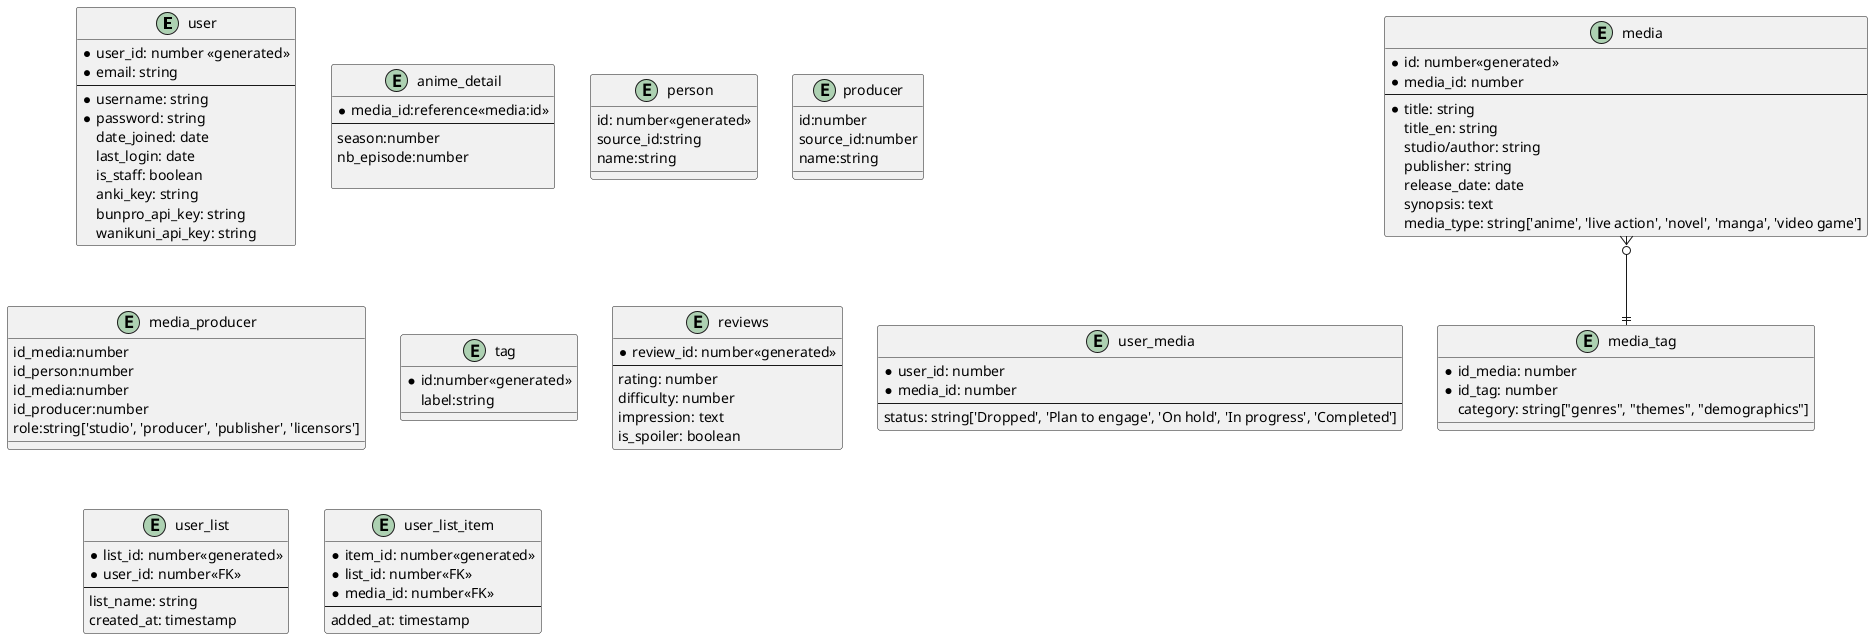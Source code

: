 @startuml
entity "user" as u {
    *user_id: number <<generated>>
    *email: string
    --
    *username: string
    *password: string
    date_joined: date
    last_login: date
    is_staff: boolean
    anki_key: string
    bunpro_api_key: string
    wanikuni_api_key: string
}

entity "media" as m {
    *id: number<<generated>>
    *media_id: number
    --
    *title: string
    title_en: string
    studio/author: string
    publisher: string
    release_date: date
    synopsis: text
    media_type: string['anime', 'live action', 'novel', 'manga', 'video game']
}

entity "anime_detail" as ad {
    *media_id:reference<<media:id>>
    --
    season:number
    nb_episode:number
    
}

entity "person" as p {
    id: number<<generated>>
    source_id:string
    name:string
}

entity "producer" as pr {
    id:number
    source_id:number
    name:string
}

entity "media_person" as mp {
    id_media:number
    id_person:number
}

entity "media_producer" as mp {
    id_media:number
    id_producer:number
    role:string['studio', 'producer', 'publisher', 'licensors']
}


entity "media_tag" as mt {
    *id_media: number
    *id_tag: number
    category: string["genres", "themes", "demographics"]
}

entity "tag" as t {
    *id:number<<generated>>
    label:string
}

entity "reviews" as r {
    *review_id: number<<generated>>
    --
    rating: number
    difficulty: number
    impression: text
    is_spoiler: boolean
}

entity "user_media" as um {
    *user_id: number
    *media_id: number
    --
    status: string['Dropped', 'Plan to engage', 'On hold', 'In progress', 'Completed']
}

entity "user_list" as ul {
    *list_id: number<<generated>>
    *user_id: number<<FK>>
    --
    list_name: string
    created_at: timestamp
}

entity "user_list_item" as uli {
    *item_id: number<<generated>>
    *list_id: number<<FK>>
    *media_id: number<<FK>>
    --
    added_at: timestamp
}

m}o--||mt


@enduml